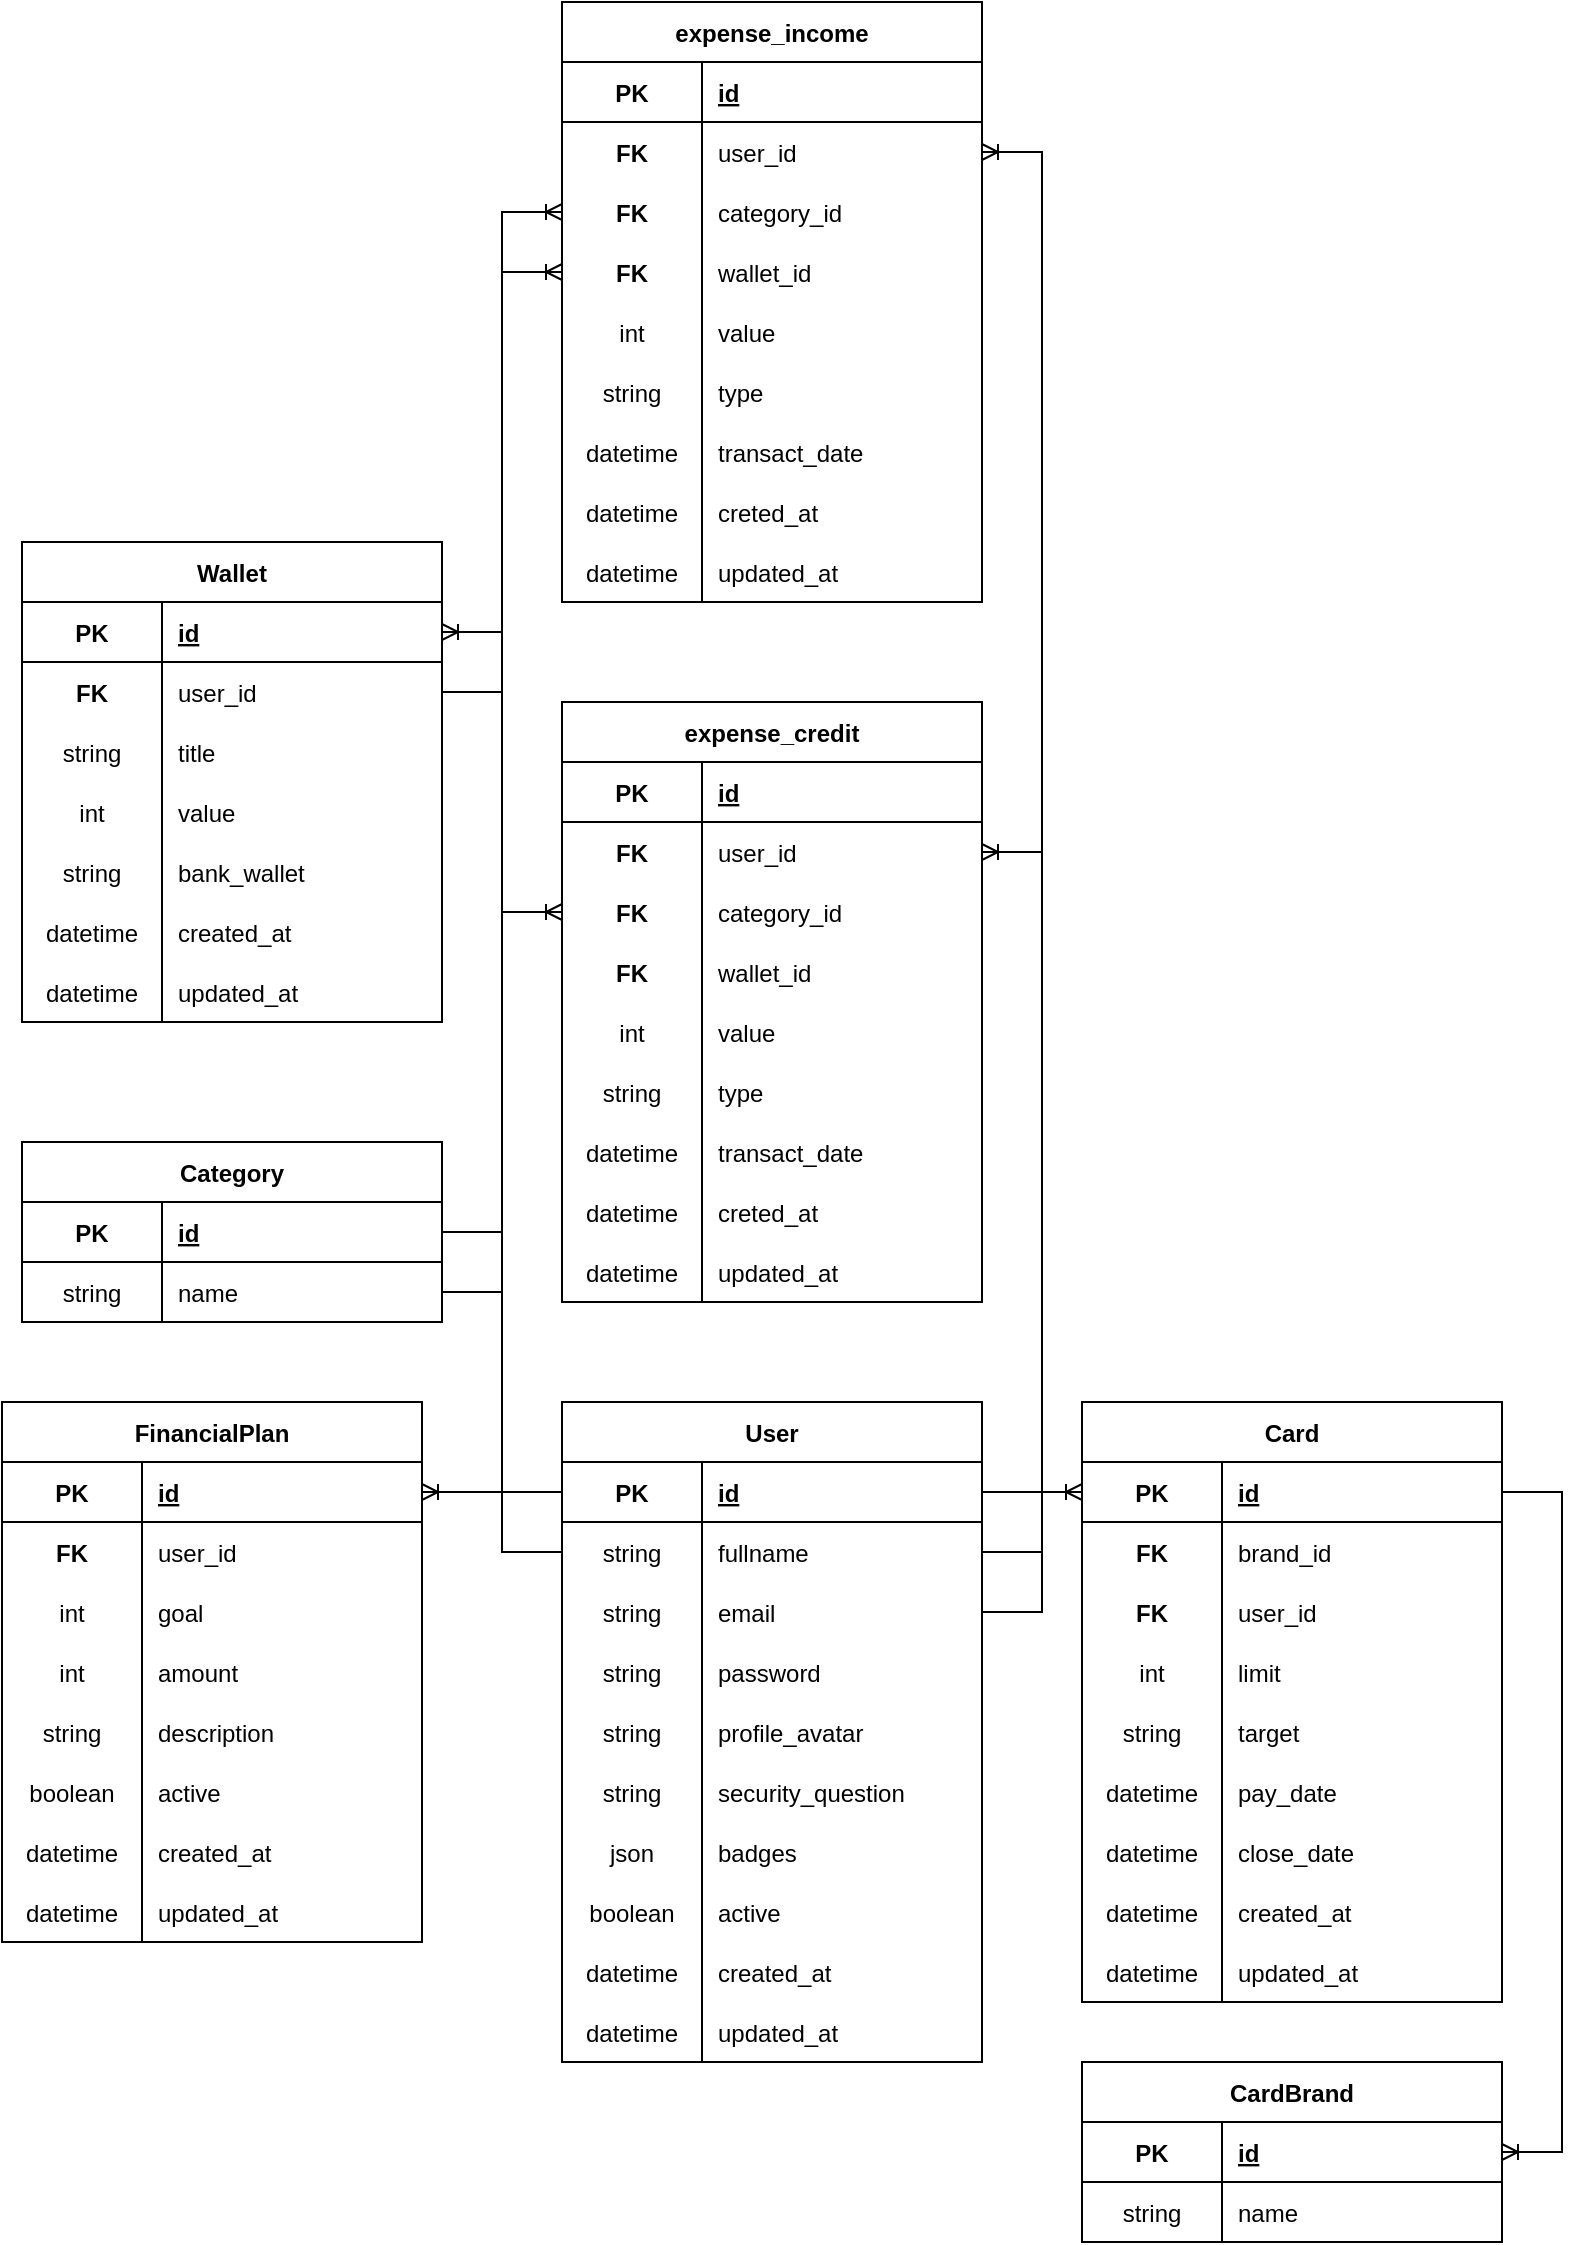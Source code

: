 <mxfile version="20.8.10" type="device"><diagram name="Página-1" id="5cW8U-Y4USZuZyJc3IGB"><mxGraphModel dx="2261" dy="1932" grid="1" gridSize="10" guides="1" tooltips="1" connect="1" arrows="1" fold="1" page="1" pageScale="1" pageWidth="827" pageHeight="1169" math="0" shadow="0"><root><mxCell id="0"/><mxCell id="1" parent="0"/><mxCell id="gtrCCIaTZNfX3uk6c3Gv-1" value="User" style="shape=table;startSize=30;container=1;collapsible=1;childLayout=tableLayout;fixedRows=1;rowLines=0;fontStyle=1;align=center;resizeLast=1;" vertex="1" parent="1"><mxGeometry x="220" y="210" width="210" height="330" as="geometry"/></mxCell><mxCell id="gtrCCIaTZNfX3uk6c3Gv-2" value="" style="shape=tableRow;horizontal=0;startSize=0;swimlaneHead=0;swimlaneBody=0;fillColor=none;collapsible=0;dropTarget=0;points=[[0,0.5],[1,0.5]];portConstraint=eastwest;top=0;left=0;right=0;bottom=1;" vertex="1" parent="gtrCCIaTZNfX3uk6c3Gv-1"><mxGeometry y="30" width="210" height="30" as="geometry"/></mxCell><mxCell id="gtrCCIaTZNfX3uk6c3Gv-3" value="PK" style="shape=partialRectangle;connectable=0;fillColor=none;top=0;left=0;bottom=0;right=0;fontStyle=1;overflow=hidden;" vertex="1" parent="gtrCCIaTZNfX3uk6c3Gv-2"><mxGeometry width="70" height="30" as="geometry"><mxRectangle width="70" height="30" as="alternateBounds"/></mxGeometry></mxCell><mxCell id="gtrCCIaTZNfX3uk6c3Gv-4" value="id" style="shape=partialRectangle;connectable=0;fillColor=none;top=0;left=0;bottom=0;right=0;align=left;spacingLeft=6;fontStyle=5;overflow=hidden;" vertex="1" parent="gtrCCIaTZNfX3uk6c3Gv-2"><mxGeometry x="70" width="140" height="30" as="geometry"><mxRectangle width="140" height="30" as="alternateBounds"/></mxGeometry></mxCell><mxCell id="gtrCCIaTZNfX3uk6c3Gv-5" value="" style="shape=tableRow;horizontal=0;startSize=0;swimlaneHead=0;swimlaneBody=0;fillColor=none;collapsible=0;dropTarget=0;points=[[0,0.5],[1,0.5]];portConstraint=eastwest;top=0;left=0;right=0;bottom=0;" vertex="1" parent="gtrCCIaTZNfX3uk6c3Gv-1"><mxGeometry y="60" width="210" height="30" as="geometry"/></mxCell><mxCell id="gtrCCIaTZNfX3uk6c3Gv-6" value="string" style="shape=partialRectangle;connectable=0;fillColor=none;top=0;left=0;bottom=0;right=0;editable=1;overflow=hidden;" vertex="1" parent="gtrCCIaTZNfX3uk6c3Gv-5"><mxGeometry width="70" height="30" as="geometry"><mxRectangle width="70" height="30" as="alternateBounds"/></mxGeometry></mxCell><mxCell id="gtrCCIaTZNfX3uk6c3Gv-7" value="fullname" style="shape=partialRectangle;connectable=0;fillColor=none;top=0;left=0;bottom=0;right=0;align=left;spacingLeft=6;overflow=hidden;" vertex="1" parent="gtrCCIaTZNfX3uk6c3Gv-5"><mxGeometry x="70" width="140" height="30" as="geometry"><mxRectangle width="140" height="30" as="alternateBounds"/></mxGeometry></mxCell><mxCell id="gtrCCIaTZNfX3uk6c3Gv-8" value="" style="shape=tableRow;horizontal=0;startSize=0;swimlaneHead=0;swimlaneBody=0;fillColor=none;collapsible=0;dropTarget=0;points=[[0,0.5],[1,0.5]];portConstraint=eastwest;top=0;left=0;right=0;bottom=0;" vertex="1" parent="gtrCCIaTZNfX3uk6c3Gv-1"><mxGeometry y="90" width="210" height="30" as="geometry"/></mxCell><mxCell id="gtrCCIaTZNfX3uk6c3Gv-9" value="string" style="shape=partialRectangle;connectable=0;fillColor=none;top=0;left=0;bottom=0;right=0;editable=1;overflow=hidden;" vertex="1" parent="gtrCCIaTZNfX3uk6c3Gv-8"><mxGeometry width="70" height="30" as="geometry"><mxRectangle width="70" height="30" as="alternateBounds"/></mxGeometry></mxCell><mxCell id="gtrCCIaTZNfX3uk6c3Gv-10" value="email" style="shape=partialRectangle;connectable=0;fillColor=none;top=0;left=0;bottom=0;right=0;align=left;spacingLeft=6;overflow=hidden;" vertex="1" parent="gtrCCIaTZNfX3uk6c3Gv-8"><mxGeometry x="70" width="140" height="30" as="geometry"><mxRectangle width="140" height="30" as="alternateBounds"/></mxGeometry></mxCell><mxCell id="gtrCCIaTZNfX3uk6c3Gv-11" value="" style="shape=tableRow;horizontal=0;startSize=0;swimlaneHead=0;swimlaneBody=0;fillColor=none;collapsible=0;dropTarget=0;points=[[0,0.5],[1,0.5]];portConstraint=eastwest;top=0;left=0;right=0;bottom=0;" vertex="1" parent="gtrCCIaTZNfX3uk6c3Gv-1"><mxGeometry y="120" width="210" height="30" as="geometry"/></mxCell><mxCell id="gtrCCIaTZNfX3uk6c3Gv-12" value="string" style="shape=partialRectangle;connectable=0;fillColor=none;top=0;left=0;bottom=0;right=0;editable=1;overflow=hidden;" vertex="1" parent="gtrCCIaTZNfX3uk6c3Gv-11"><mxGeometry width="70" height="30" as="geometry"><mxRectangle width="70" height="30" as="alternateBounds"/></mxGeometry></mxCell><mxCell id="gtrCCIaTZNfX3uk6c3Gv-13" value="password" style="shape=partialRectangle;connectable=0;fillColor=none;top=0;left=0;bottom=0;right=0;align=left;spacingLeft=6;overflow=hidden;" vertex="1" parent="gtrCCIaTZNfX3uk6c3Gv-11"><mxGeometry x="70" width="140" height="30" as="geometry"><mxRectangle width="140" height="30" as="alternateBounds"/></mxGeometry></mxCell><mxCell id="gtrCCIaTZNfX3uk6c3Gv-14" value="" style="shape=tableRow;horizontal=0;startSize=0;swimlaneHead=0;swimlaneBody=0;fillColor=none;collapsible=0;dropTarget=0;points=[[0,0.5],[1,0.5]];portConstraint=eastwest;top=0;left=0;right=0;bottom=0;" vertex="1" parent="gtrCCIaTZNfX3uk6c3Gv-1"><mxGeometry y="150" width="210" height="30" as="geometry"/></mxCell><mxCell id="gtrCCIaTZNfX3uk6c3Gv-15" value="string" style="shape=partialRectangle;connectable=0;fillColor=none;top=0;left=0;bottom=0;right=0;editable=1;overflow=hidden;" vertex="1" parent="gtrCCIaTZNfX3uk6c3Gv-14"><mxGeometry width="70" height="30" as="geometry"><mxRectangle width="70" height="30" as="alternateBounds"/></mxGeometry></mxCell><mxCell id="gtrCCIaTZNfX3uk6c3Gv-16" value="profile_avatar" style="shape=partialRectangle;connectable=0;fillColor=none;top=0;left=0;bottom=0;right=0;align=left;spacingLeft=6;overflow=hidden;" vertex="1" parent="gtrCCIaTZNfX3uk6c3Gv-14"><mxGeometry x="70" width="140" height="30" as="geometry"><mxRectangle width="140" height="30" as="alternateBounds"/></mxGeometry></mxCell><mxCell id="gtrCCIaTZNfX3uk6c3Gv-17" value="" style="shape=tableRow;horizontal=0;startSize=0;swimlaneHead=0;swimlaneBody=0;fillColor=none;collapsible=0;dropTarget=0;points=[[0,0.5],[1,0.5]];portConstraint=eastwest;top=0;left=0;right=0;bottom=0;" vertex="1" parent="gtrCCIaTZNfX3uk6c3Gv-1"><mxGeometry y="180" width="210" height="30" as="geometry"/></mxCell><mxCell id="gtrCCIaTZNfX3uk6c3Gv-18" value="string" style="shape=partialRectangle;connectable=0;fillColor=none;top=0;left=0;bottom=0;right=0;editable=1;overflow=hidden;" vertex="1" parent="gtrCCIaTZNfX3uk6c3Gv-17"><mxGeometry width="70" height="30" as="geometry"><mxRectangle width="70" height="30" as="alternateBounds"/></mxGeometry></mxCell><mxCell id="gtrCCIaTZNfX3uk6c3Gv-19" value="security_question" style="shape=partialRectangle;connectable=0;fillColor=none;top=0;left=0;bottom=0;right=0;align=left;spacingLeft=6;overflow=hidden;" vertex="1" parent="gtrCCIaTZNfX3uk6c3Gv-17"><mxGeometry x="70" width="140" height="30" as="geometry"><mxRectangle width="140" height="30" as="alternateBounds"/></mxGeometry></mxCell><mxCell id="gtrCCIaTZNfX3uk6c3Gv-20" value="" style="shape=tableRow;horizontal=0;startSize=0;swimlaneHead=0;swimlaneBody=0;fillColor=none;collapsible=0;dropTarget=0;points=[[0,0.5],[1,0.5]];portConstraint=eastwest;top=0;left=0;right=0;bottom=0;" vertex="1" parent="gtrCCIaTZNfX3uk6c3Gv-1"><mxGeometry y="210" width="210" height="30" as="geometry"/></mxCell><mxCell id="gtrCCIaTZNfX3uk6c3Gv-21" value="json" style="shape=partialRectangle;connectable=0;fillColor=none;top=0;left=0;bottom=0;right=0;editable=1;overflow=hidden;" vertex="1" parent="gtrCCIaTZNfX3uk6c3Gv-20"><mxGeometry width="70" height="30" as="geometry"><mxRectangle width="70" height="30" as="alternateBounds"/></mxGeometry></mxCell><mxCell id="gtrCCIaTZNfX3uk6c3Gv-22" value="badges" style="shape=partialRectangle;connectable=0;fillColor=none;top=0;left=0;bottom=0;right=0;align=left;spacingLeft=6;overflow=hidden;" vertex="1" parent="gtrCCIaTZNfX3uk6c3Gv-20"><mxGeometry x="70" width="140" height="30" as="geometry"><mxRectangle width="140" height="30" as="alternateBounds"/></mxGeometry></mxCell><mxCell id="gtrCCIaTZNfX3uk6c3Gv-23" value="" style="shape=tableRow;horizontal=0;startSize=0;swimlaneHead=0;swimlaneBody=0;fillColor=none;collapsible=0;dropTarget=0;points=[[0,0.5],[1,0.5]];portConstraint=eastwest;top=0;left=0;right=0;bottom=0;" vertex="1" parent="gtrCCIaTZNfX3uk6c3Gv-1"><mxGeometry y="240" width="210" height="30" as="geometry"/></mxCell><mxCell id="gtrCCIaTZNfX3uk6c3Gv-24" value="boolean" style="shape=partialRectangle;connectable=0;fillColor=none;top=0;left=0;bottom=0;right=0;editable=1;overflow=hidden;" vertex="1" parent="gtrCCIaTZNfX3uk6c3Gv-23"><mxGeometry width="70" height="30" as="geometry"><mxRectangle width="70" height="30" as="alternateBounds"/></mxGeometry></mxCell><mxCell id="gtrCCIaTZNfX3uk6c3Gv-25" value="active" style="shape=partialRectangle;connectable=0;fillColor=none;top=0;left=0;bottom=0;right=0;align=left;spacingLeft=6;overflow=hidden;" vertex="1" parent="gtrCCIaTZNfX3uk6c3Gv-23"><mxGeometry x="70" width="140" height="30" as="geometry"><mxRectangle width="140" height="30" as="alternateBounds"/></mxGeometry></mxCell><mxCell id="gtrCCIaTZNfX3uk6c3Gv-26" value="" style="shape=tableRow;horizontal=0;startSize=0;swimlaneHead=0;swimlaneBody=0;fillColor=none;collapsible=0;dropTarget=0;points=[[0,0.5],[1,0.5]];portConstraint=eastwest;top=0;left=0;right=0;bottom=0;" vertex="1" parent="gtrCCIaTZNfX3uk6c3Gv-1"><mxGeometry y="270" width="210" height="30" as="geometry"/></mxCell><mxCell id="gtrCCIaTZNfX3uk6c3Gv-27" value="datetime" style="shape=partialRectangle;connectable=0;fillColor=none;top=0;left=0;bottom=0;right=0;editable=1;overflow=hidden;" vertex="1" parent="gtrCCIaTZNfX3uk6c3Gv-26"><mxGeometry width="70" height="30" as="geometry"><mxRectangle width="70" height="30" as="alternateBounds"/></mxGeometry></mxCell><mxCell id="gtrCCIaTZNfX3uk6c3Gv-28" value="created_at" style="shape=partialRectangle;connectable=0;fillColor=none;top=0;left=0;bottom=0;right=0;align=left;spacingLeft=6;overflow=hidden;" vertex="1" parent="gtrCCIaTZNfX3uk6c3Gv-26"><mxGeometry x="70" width="140" height="30" as="geometry"><mxRectangle width="140" height="30" as="alternateBounds"/></mxGeometry></mxCell><mxCell id="gtrCCIaTZNfX3uk6c3Gv-29" value="" style="shape=tableRow;horizontal=0;startSize=0;swimlaneHead=0;swimlaneBody=0;fillColor=none;collapsible=0;dropTarget=0;points=[[0,0.5],[1,0.5]];portConstraint=eastwest;top=0;left=0;right=0;bottom=0;" vertex="1" parent="gtrCCIaTZNfX3uk6c3Gv-1"><mxGeometry y="300" width="210" height="30" as="geometry"/></mxCell><mxCell id="gtrCCIaTZNfX3uk6c3Gv-30" value="datetime" style="shape=partialRectangle;connectable=0;fillColor=none;top=0;left=0;bottom=0;right=0;editable=1;overflow=hidden;" vertex="1" parent="gtrCCIaTZNfX3uk6c3Gv-29"><mxGeometry width="70" height="30" as="geometry"><mxRectangle width="70" height="30" as="alternateBounds"/></mxGeometry></mxCell><mxCell id="gtrCCIaTZNfX3uk6c3Gv-31" value="updated_at" style="shape=partialRectangle;connectable=0;fillColor=none;top=0;left=0;bottom=0;right=0;align=left;spacingLeft=6;overflow=hidden;" vertex="1" parent="gtrCCIaTZNfX3uk6c3Gv-29"><mxGeometry x="70" width="140" height="30" as="geometry"><mxRectangle width="140" height="30" as="alternateBounds"/></mxGeometry></mxCell><mxCell id="gtrCCIaTZNfX3uk6c3Gv-32" value="CardBrand" style="shape=table;startSize=30;container=1;collapsible=1;childLayout=tableLayout;fixedRows=1;rowLines=0;fontStyle=1;align=center;resizeLast=1;" vertex="1" parent="1"><mxGeometry x="480" y="540" width="210" height="90" as="geometry"/></mxCell><mxCell id="gtrCCIaTZNfX3uk6c3Gv-33" value="" style="shape=tableRow;horizontal=0;startSize=0;swimlaneHead=0;swimlaneBody=0;fillColor=none;collapsible=0;dropTarget=0;points=[[0,0.5],[1,0.5]];portConstraint=eastwest;top=0;left=0;right=0;bottom=1;" vertex="1" parent="gtrCCIaTZNfX3uk6c3Gv-32"><mxGeometry y="30" width="210" height="30" as="geometry"/></mxCell><mxCell id="gtrCCIaTZNfX3uk6c3Gv-34" value="PK" style="shape=partialRectangle;connectable=0;fillColor=none;top=0;left=0;bottom=0;right=0;fontStyle=1;overflow=hidden;" vertex="1" parent="gtrCCIaTZNfX3uk6c3Gv-33"><mxGeometry width="70" height="30" as="geometry"><mxRectangle width="70" height="30" as="alternateBounds"/></mxGeometry></mxCell><mxCell id="gtrCCIaTZNfX3uk6c3Gv-35" value="id" style="shape=partialRectangle;connectable=0;fillColor=none;top=0;left=0;bottom=0;right=0;align=left;spacingLeft=6;fontStyle=5;overflow=hidden;" vertex="1" parent="gtrCCIaTZNfX3uk6c3Gv-33"><mxGeometry x="70" width="140" height="30" as="geometry"><mxRectangle width="140" height="30" as="alternateBounds"/></mxGeometry></mxCell><mxCell id="gtrCCIaTZNfX3uk6c3Gv-36" value="" style="shape=tableRow;horizontal=0;startSize=0;swimlaneHead=0;swimlaneBody=0;fillColor=none;collapsible=0;dropTarget=0;points=[[0,0.5],[1,0.5]];portConstraint=eastwest;top=0;left=0;right=0;bottom=0;" vertex="1" parent="gtrCCIaTZNfX3uk6c3Gv-32"><mxGeometry y="60" width="210" height="30" as="geometry"/></mxCell><mxCell id="gtrCCIaTZNfX3uk6c3Gv-37" value="string" style="shape=partialRectangle;connectable=0;fillColor=none;top=0;left=0;bottom=0;right=0;editable=1;overflow=hidden;" vertex="1" parent="gtrCCIaTZNfX3uk6c3Gv-36"><mxGeometry width="70" height="30" as="geometry"><mxRectangle width="70" height="30" as="alternateBounds"/></mxGeometry></mxCell><mxCell id="gtrCCIaTZNfX3uk6c3Gv-38" value="name" style="shape=partialRectangle;connectable=0;fillColor=none;top=0;left=0;bottom=0;right=0;align=left;spacingLeft=6;overflow=hidden;" vertex="1" parent="gtrCCIaTZNfX3uk6c3Gv-36"><mxGeometry x="70" width="140" height="30" as="geometry"><mxRectangle width="140" height="30" as="alternateBounds"/></mxGeometry></mxCell><mxCell id="gtrCCIaTZNfX3uk6c3Gv-45" value="Card" style="shape=table;startSize=30;container=1;collapsible=1;childLayout=tableLayout;fixedRows=1;rowLines=0;fontStyle=1;align=center;resizeLast=1;" vertex="1" parent="1"><mxGeometry x="480" y="210" width="210" height="300" as="geometry"/></mxCell><mxCell id="gtrCCIaTZNfX3uk6c3Gv-46" value="" style="shape=tableRow;horizontal=0;startSize=0;swimlaneHead=0;swimlaneBody=0;fillColor=none;collapsible=0;dropTarget=0;points=[[0,0.5],[1,0.5]];portConstraint=eastwest;top=0;left=0;right=0;bottom=1;" vertex="1" parent="gtrCCIaTZNfX3uk6c3Gv-45"><mxGeometry y="30" width="210" height="30" as="geometry"/></mxCell><mxCell id="gtrCCIaTZNfX3uk6c3Gv-47" value="PK" style="shape=partialRectangle;connectable=0;fillColor=none;top=0;left=0;bottom=0;right=0;fontStyle=1;overflow=hidden;" vertex="1" parent="gtrCCIaTZNfX3uk6c3Gv-46"><mxGeometry width="70" height="30" as="geometry"><mxRectangle width="70" height="30" as="alternateBounds"/></mxGeometry></mxCell><mxCell id="gtrCCIaTZNfX3uk6c3Gv-48" value="id" style="shape=partialRectangle;connectable=0;fillColor=none;top=0;left=0;bottom=0;right=0;align=left;spacingLeft=6;fontStyle=5;overflow=hidden;" vertex="1" parent="gtrCCIaTZNfX3uk6c3Gv-46"><mxGeometry x="70" width="140" height="30" as="geometry"><mxRectangle width="140" height="30" as="alternateBounds"/></mxGeometry></mxCell><mxCell id="gtrCCIaTZNfX3uk6c3Gv-49" value="" style="shape=tableRow;horizontal=0;startSize=0;swimlaneHead=0;swimlaneBody=0;fillColor=none;collapsible=0;dropTarget=0;points=[[0,0.5],[1,0.5]];portConstraint=eastwest;top=0;left=0;right=0;bottom=0;" vertex="1" parent="gtrCCIaTZNfX3uk6c3Gv-45"><mxGeometry y="60" width="210" height="30" as="geometry"/></mxCell><mxCell id="gtrCCIaTZNfX3uk6c3Gv-50" value="FK" style="shape=partialRectangle;connectable=0;fillColor=none;top=0;left=0;bottom=0;right=0;editable=1;overflow=hidden;fontStyle=1" vertex="1" parent="gtrCCIaTZNfX3uk6c3Gv-49"><mxGeometry width="70" height="30" as="geometry"><mxRectangle width="70" height="30" as="alternateBounds"/></mxGeometry></mxCell><mxCell id="gtrCCIaTZNfX3uk6c3Gv-51" value="brand_id" style="shape=partialRectangle;connectable=0;fillColor=none;top=0;left=0;bottom=0;right=0;align=left;spacingLeft=6;overflow=hidden;" vertex="1" parent="gtrCCIaTZNfX3uk6c3Gv-49"><mxGeometry x="70" width="140" height="30" as="geometry"><mxRectangle width="140" height="30" as="alternateBounds"/></mxGeometry></mxCell><mxCell id="gtrCCIaTZNfX3uk6c3Gv-52" value="" style="shape=tableRow;horizontal=0;startSize=0;swimlaneHead=0;swimlaneBody=0;fillColor=none;collapsible=0;dropTarget=0;points=[[0,0.5],[1,0.5]];portConstraint=eastwest;top=0;left=0;right=0;bottom=0;" vertex="1" parent="gtrCCIaTZNfX3uk6c3Gv-45"><mxGeometry y="90" width="210" height="30" as="geometry"/></mxCell><mxCell id="gtrCCIaTZNfX3uk6c3Gv-53" value="FK" style="shape=partialRectangle;connectable=0;fillColor=none;top=0;left=0;bottom=0;right=0;editable=1;overflow=hidden;fontStyle=1" vertex="1" parent="gtrCCIaTZNfX3uk6c3Gv-52"><mxGeometry width="70" height="30" as="geometry"><mxRectangle width="70" height="30" as="alternateBounds"/></mxGeometry></mxCell><mxCell id="gtrCCIaTZNfX3uk6c3Gv-54" value="user_id" style="shape=partialRectangle;connectable=0;fillColor=none;top=0;left=0;bottom=0;right=0;align=left;spacingLeft=6;overflow=hidden;" vertex="1" parent="gtrCCIaTZNfX3uk6c3Gv-52"><mxGeometry x="70" width="140" height="30" as="geometry"><mxRectangle width="140" height="30" as="alternateBounds"/></mxGeometry></mxCell><mxCell id="gtrCCIaTZNfX3uk6c3Gv-55" value="" style="shape=tableRow;horizontal=0;startSize=0;swimlaneHead=0;swimlaneBody=0;fillColor=none;collapsible=0;dropTarget=0;points=[[0,0.5],[1,0.5]];portConstraint=eastwest;top=0;left=0;right=0;bottom=0;" vertex="1" parent="gtrCCIaTZNfX3uk6c3Gv-45"><mxGeometry y="120" width="210" height="30" as="geometry"/></mxCell><mxCell id="gtrCCIaTZNfX3uk6c3Gv-56" value="int" style="shape=partialRectangle;connectable=0;fillColor=none;top=0;left=0;bottom=0;right=0;editable=1;overflow=hidden;" vertex="1" parent="gtrCCIaTZNfX3uk6c3Gv-55"><mxGeometry width="70" height="30" as="geometry"><mxRectangle width="70" height="30" as="alternateBounds"/></mxGeometry></mxCell><mxCell id="gtrCCIaTZNfX3uk6c3Gv-57" value="limit" style="shape=partialRectangle;connectable=0;fillColor=none;top=0;left=0;bottom=0;right=0;align=left;spacingLeft=6;overflow=hidden;" vertex="1" parent="gtrCCIaTZNfX3uk6c3Gv-55"><mxGeometry x="70" width="140" height="30" as="geometry"><mxRectangle width="140" height="30" as="alternateBounds"/></mxGeometry></mxCell><mxCell id="gtrCCIaTZNfX3uk6c3Gv-58" value="" style="shape=tableRow;horizontal=0;startSize=0;swimlaneHead=0;swimlaneBody=0;fillColor=none;collapsible=0;dropTarget=0;points=[[0,0.5],[1,0.5]];portConstraint=eastwest;top=0;left=0;right=0;bottom=0;" vertex="1" parent="gtrCCIaTZNfX3uk6c3Gv-45"><mxGeometry y="150" width="210" height="30" as="geometry"/></mxCell><mxCell id="gtrCCIaTZNfX3uk6c3Gv-59" value="string" style="shape=partialRectangle;connectable=0;fillColor=none;top=0;left=0;bottom=0;right=0;editable=1;overflow=hidden;" vertex="1" parent="gtrCCIaTZNfX3uk6c3Gv-58"><mxGeometry width="70" height="30" as="geometry"><mxRectangle width="70" height="30" as="alternateBounds"/></mxGeometry></mxCell><mxCell id="gtrCCIaTZNfX3uk6c3Gv-60" value="target" style="shape=partialRectangle;connectable=0;fillColor=none;top=0;left=0;bottom=0;right=0;align=left;spacingLeft=6;overflow=hidden;" vertex="1" parent="gtrCCIaTZNfX3uk6c3Gv-58"><mxGeometry x="70" width="140" height="30" as="geometry"><mxRectangle width="140" height="30" as="alternateBounds"/></mxGeometry></mxCell><mxCell id="gtrCCIaTZNfX3uk6c3Gv-61" value="" style="shape=tableRow;horizontal=0;startSize=0;swimlaneHead=0;swimlaneBody=0;fillColor=none;collapsible=0;dropTarget=0;points=[[0,0.5],[1,0.5]];portConstraint=eastwest;top=0;left=0;right=0;bottom=0;" vertex="1" parent="gtrCCIaTZNfX3uk6c3Gv-45"><mxGeometry y="180" width="210" height="30" as="geometry"/></mxCell><mxCell id="gtrCCIaTZNfX3uk6c3Gv-62" value="datetime" style="shape=partialRectangle;connectable=0;fillColor=none;top=0;left=0;bottom=0;right=0;editable=1;overflow=hidden;" vertex="1" parent="gtrCCIaTZNfX3uk6c3Gv-61"><mxGeometry width="70" height="30" as="geometry"><mxRectangle width="70" height="30" as="alternateBounds"/></mxGeometry></mxCell><mxCell id="gtrCCIaTZNfX3uk6c3Gv-63" value="pay_date" style="shape=partialRectangle;connectable=0;fillColor=none;top=0;left=0;bottom=0;right=0;align=left;spacingLeft=6;overflow=hidden;" vertex="1" parent="gtrCCIaTZNfX3uk6c3Gv-61"><mxGeometry x="70" width="140" height="30" as="geometry"><mxRectangle width="140" height="30" as="alternateBounds"/></mxGeometry></mxCell><mxCell id="gtrCCIaTZNfX3uk6c3Gv-64" value="" style="shape=tableRow;horizontal=0;startSize=0;swimlaneHead=0;swimlaneBody=0;fillColor=none;collapsible=0;dropTarget=0;points=[[0,0.5],[1,0.5]];portConstraint=eastwest;top=0;left=0;right=0;bottom=0;" vertex="1" parent="gtrCCIaTZNfX3uk6c3Gv-45"><mxGeometry y="210" width="210" height="30" as="geometry"/></mxCell><mxCell id="gtrCCIaTZNfX3uk6c3Gv-65" value="datetime" style="shape=partialRectangle;connectable=0;fillColor=none;top=0;left=0;bottom=0;right=0;editable=1;overflow=hidden;" vertex="1" parent="gtrCCIaTZNfX3uk6c3Gv-64"><mxGeometry width="70" height="30" as="geometry"><mxRectangle width="70" height="30" as="alternateBounds"/></mxGeometry></mxCell><mxCell id="gtrCCIaTZNfX3uk6c3Gv-66" value="close_date" style="shape=partialRectangle;connectable=0;fillColor=none;top=0;left=0;bottom=0;right=0;align=left;spacingLeft=6;overflow=hidden;" vertex="1" parent="gtrCCIaTZNfX3uk6c3Gv-64"><mxGeometry x="70" width="140" height="30" as="geometry"><mxRectangle width="140" height="30" as="alternateBounds"/></mxGeometry></mxCell><mxCell id="gtrCCIaTZNfX3uk6c3Gv-67" value="" style="shape=tableRow;horizontal=0;startSize=0;swimlaneHead=0;swimlaneBody=0;fillColor=none;collapsible=0;dropTarget=0;points=[[0,0.5],[1,0.5]];portConstraint=eastwest;top=0;left=0;right=0;bottom=0;" vertex="1" parent="gtrCCIaTZNfX3uk6c3Gv-45"><mxGeometry y="240" width="210" height="30" as="geometry"/></mxCell><mxCell id="gtrCCIaTZNfX3uk6c3Gv-68" value="datetime" style="shape=partialRectangle;connectable=0;fillColor=none;top=0;left=0;bottom=0;right=0;editable=1;overflow=hidden;" vertex="1" parent="gtrCCIaTZNfX3uk6c3Gv-67"><mxGeometry width="70" height="30" as="geometry"><mxRectangle width="70" height="30" as="alternateBounds"/></mxGeometry></mxCell><mxCell id="gtrCCIaTZNfX3uk6c3Gv-69" value="created_at" style="shape=partialRectangle;connectable=0;fillColor=none;top=0;left=0;bottom=0;right=0;align=left;spacingLeft=6;overflow=hidden;" vertex="1" parent="gtrCCIaTZNfX3uk6c3Gv-67"><mxGeometry x="70" width="140" height="30" as="geometry"><mxRectangle width="140" height="30" as="alternateBounds"/></mxGeometry></mxCell><mxCell id="gtrCCIaTZNfX3uk6c3Gv-70" value="" style="shape=tableRow;horizontal=0;startSize=0;swimlaneHead=0;swimlaneBody=0;fillColor=none;collapsible=0;dropTarget=0;points=[[0,0.5],[1,0.5]];portConstraint=eastwest;top=0;left=0;right=0;bottom=0;" vertex="1" parent="gtrCCIaTZNfX3uk6c3Gv-45"><mxGeometry y="270" width="210" height="30" as="geometry"/></mxCell><mxCell id="gtrCCIaTZNfX3uk6c3Gv-71" value="datetime" style="shape=partialRectangle;connectable=0;fillColor=none;top=0;left=0;bottom=0;right=0;editable=1;overflow=hidden;" vertex="1" parent="gtrCCIaTZNfX3uk6c3Gv-70"><mxGeometry width="70" height="30" as="geometry"><mxRectangle width="70" height="30" as="alternateBounds"/></mxGeometry></mxCell><mxCell id="gtrCCIaTZNfX3uk6c3Gv-72" value="updated_at" style="shape=partialRectangle;connectable=0;fillColor=none;top=0;left=0;bottom=0;right=0;align=left;spacingLeft=6;overflow=hidden;" vertex="1" parent="gtrCCIaTZNfX3uk6c3Gv-70"><mxGeometry x="70" width="140" height="30" as="geometry"><mxRectangle width="140" height="30" as="alternateBounds"/></mxGeometry></mxCell><mxCell id="gtrCCIaTZNfX3uk6c3Gv-73" value="" style="edgeStyle=entityRelationEdgeStyle;fontSize=12;html=1;endArrow=ERoneToMany;rounded=0;exitX=1;exitY=0.5;exitDx=0;exitDy=0;entryX=0;entryY=0.5;entryDx=0;entryDy=0;" edge="1" parent="1" source="gtrCCIaTZNfX3uk6c3Gv-2" target="gtrCCIaTZNfX3uk6c3Gv-46"><mxGeometry width="100" height="100" relative="1" as="geometry"><mxPoint x="440" y="440" as="sourcePoint"/><mxPoint x="540" y="340" as="targetPoint"/></mxGeometry></mxCell><mxCell id="gtrCCIaTZNfX3uk6c3Gv-74" value="" style="edgeStyle=entityRelationEdgeStyle;fontSize=12;html=1;endArrow=ERoneToMany;rounded=0;exitX=1;exitY=0.5;exitDx=0;exitDy=0;entryX=1;entryY=0.5;entryDx=0;entryDy=0;" edge="1" parent="1" source="gtrCCIaTZNfX3uk6c3Gv-46" target="gtrCCIaTZNfX3uk6c3Gv-33"><mxGeometry width="100" height="100" relative="1" as="geometry"><mxPoint x="440" y="440" as="sourcePoint"/><mxPoint x="540" y="340" as="targetPoint"/></mxGeometry></mxCell><mxCell id="gtrCCIaTZNfX3uk6c3Gv-75" value="Category" style="shape=table;startSize=30;container=1;collapsible=1;childLayout=tableLayout;fixedRows=1;rowLines=0;fontStyle=1;align=center;resizeLast=1;" vertex="1" parent="1"><mxGeometry x="-50" y="80" width="210" height="90" as="geometry"/></mxCell><mxCell id="gtrCCIaTZNfX3uk6c3Gv-76" value="" style="shape=tableRow;horizontal=0;startSize=0;swimlaneHead=0;swimlaneBody=0;fillColor=none;collapsible=0;dropTarget=0;points=[[0,0.5],[1,0.5]];portConstraint=eastwest;top=0;left=0;right=0;bottom=1;" vertex="1" parent="gtrCCIaTZNfX3uk6c3Gv-75"><mxGeometry y="30" width="210" height="30" as="geometry"/></mxCell><mxCell id="gtrCCIaTZNfX3uk6c3Gv-77" value="PK" style="shape=partialRectangle;connectable=0;fillColor=none;top=0;left=0;bottom=0;right=0;fontStyle=1;overflow=hidden;" vertex="1" parent="gtrCCIaTZNfX3uk6c3Gv-76"><mxGeometry width="70" height="30" as="geometry"><mxRectangle width="70" height="30" as="alternateBounds"/></mxGeometry></mxCell><mxCell id="gtrCCIaTZNfX3uk6c3Gv-78" value="id" style="shape=partialRectangle;connectable=0;fillColor=none;top=0;left=0;bottom=0;right=0;align=left;spacingLeft=6;fontStyle=5;overflow=hidden;" vertex="1" parent="gtrCCIaTZNfX3uk6c3Gv-76"><mxGeometry x="70" width="140" height="30" as="geometry"><mxRectangle width="140" height="30" as="alternateBounds"/></mxGeometry></mxCell><mxCell id="gtrCCIaTZNfX3uk6c3Gv-79" value="" style="shape=tableRow;horizontal=0;startSize=0;swimlaneHead=0;swimlaneBody=0;fillColor=none;collapsible=0;dropTarget=0;points=[[0,0.5],[1,0.5]];portConstraint=eastwest;top=0;left=0;right=0;bottom=0;" vertex="1" parent="gtrCCIaTZNfX3uk6c3Gv-75"><mxGeometry y="60" width="210" height="30" as="geometry"/></mxCell><mxCell id="gtrCCIaTZNfX3uk6c3Gv-80" value="string" style="shape=partialRectangle;connectable=0;fillColor=none;top=0;left=0;bottom=0;right=0;editable=1;overflow=hidden;" vertex="1" parent="gtrCCIaTZNfX3uk6c3Gv-79"><mxGeometry width="70" height="30" as="geometry"><mxRectangle width="70" height="30" as="alternateBounds"/></mxGeometry></mxCell><mxCell id="gtrCCIaTZNfX3uk6c3Gv-81" value="name" style="shape=partialRectangle;connectable=0;fillColor=none;top=0;left=0;bottom=0;right=0;align=left;spacingLeft=6;overflow=hidden;" vertex="1" parent="gtrCCIaTZNfX3uk6c3Gv-79"><mxGeometry x="70" width="140" height="30" as="geometry"><mxRectangle width="140" height="30" as="alternateBounds"/></mxGeometry></mxCell><mxCell id="gtrCCIaTZNfX3uk6c3Gv-88" value="FinancialPlan" style="shape=table;startSize=30;container=1;collapsible=1;childLayout=tableLayout;fixedRows=1;rowLines=0;fontStyle=1;align=center;resizeLast=1;" vertex="1" parent="1"><mxGeometry x="-60" y="210" width="210" height="270" as="geometry"/></mxCell><mxCell id="gtrCCIaTZNfX3uk6c3Gv-89" value="" style="shape=tableRow;horizontal=0;startSize=0;swimlaneHead=0;swimlaneBody=0;fillColor=none;collapsible=0;dropTarget=0;points=[[0,0.5],[1,0.5]];portConstraint=eastwest;top=0;left=0;right=0;bottom=1;" vertex="1" parent="gtrCCIaTZNfX3uk6c3Gv-88"><mxGeometry y="30" width="210" height="30" as="geometry"/></mxCell><mxCell id="gtrCCIaTZNfX3uk6c3Gv-90" value="PK" style="shape=partialRectangle;connectable=0;fillColor=none;top=0;left=0;bottom=0;right=0;fontStyle=1;overflow=hidden;" vertex="1" parent="gtrCCIaTZNfX3uk6c3Gv-89"><mxGeometry width="70" height="30" as="geometry"><mxRectangle width="70" height="30" as="alternateBounds"/></mxGeometry></mxCell><mxCell id="gtrCCIaTZNfX3uk6c3Gv-91" value="id" style="shape=partialRectangle;connectable=0;fillColor=none;top=0;left=0;bottom=0;right=0;align=left;spacingLeft=6;fontStyle=5;overflow=hidden;" vertex="1" parent="gtrCCIaTZNfX3uk6c3Gv-89"><mxGeometry x="70" width="140" height="30" as="geometry"><mxRectangle width="140" height="30" as="alternateBounds"/></mxGeometry></mxCell><mxCell id="gtrCCIaTZNfX3uk6c3Gv-92" value="" style="shape=tableRow;horizontal=0;startSize=0;swimlaneHead=0;swimlaneBody=0;fillColor=none;collapsible=0;dropTarget=0;points=[[0,0.5],[1,0.5]];portConstraint=eastwest;top=0;left=0;right=0;bottom=0;" vertex="1" parent="gtrCCIaTZNfX3uk6c3Gv-88"><mxGeometry y="60" width="210" height="30" as="geometry"/></mxCell><mxCell id="gtrCCIaTZNfX3uk6c3Gv-93" value="FK" style="shape=partialRectangle;connectable=0;fillColor=none;top=0;left=0;bottom=0;right=0;editable=1;overflow=hidden;fontStyle=1" vertex="1" parent="gtrCCIaTZNfX3uk6c3Gv-92"><mxGeometry width="70" height="30" as="geometry"><mxRectangle width="70" height="30" as="alternateBounds"/></mxGeometry></mxCell><mxCell id="gtrCCIaTZNfX3uk6c3Gv-94" value="user_id" style="shape=partialRectangle;connectable=0;fillColor=none;top=0;left=0;bottom=0;right=0;align=left;spacingLeft=6;overflow=hidden;" vertex="1" parent="gtrCCIaTZNfX3uk6c3Gv-92"><mxGeometry x="70" width="140" height="30" as="geometry"><mxRectangle width="140" height="30" as="alternateBounds"/></mxGeometry></mxCell><mxCell id="gtrCCIaTZNfX3uk6c3Gv-95" value="" style="shape=tableRow;horizontal=0;startSize=0;swimlaneHead=0;swimlaneBody=0;fillColor=none;collapsible=0;dropTarget=0;points=[[0,0.5],[1,0.5]];portConstraint=eastwest;top=0;left=0;right=0;bottom=0;" vertex="1" parent="gtrCCIaTZNfX3uk6c3Gv-88"><mxGeometry y="90" width="210" height="30" as="geometry"/></mxCell><mxCell id="gtrCCIaTZNfX3uk6c3Gv-96" value="int" style="shape=partialRectangle;connectable=0;fillColor=none;top=0;left=0;bottom=0;right=0;editable=1;overflow=hidden;" vertex="1" parent="gtrCCIaTZNfX3uk6c3Gv-95"><mxGeometry width="70" height="30" as="geometry"><mxRectangle width="70" height="30" as="alternateBounds"/></mxGeometry></mxCell><mxCell id="gtrCCIaTZNfX3uk6c3Gv-97" value="goal" style="shape=partialRectangle;connectable=0;fillColor=none;top=0;left=0;bottom=0;right=0;align=left;spacingLeft=6;overflow=hidden;" vertex="1" parent="gtrCCIaTZNfX3uk6c3Gv-95"><mxGeometry x="70" width="140" height="30" as="geometry"><mxRectangle width="140" height="30" as="alternateBounds"/></mxGeometry></mxCell><mxCell id="gtrCCIaTZNfX3uk6c3Gv-98" value="" style="shape=tableRow;horizontal=0;startSize=0;swimlaneHead=0;swimlaneBody=0;fillColor=none;collapsible=0;dropTarget=0;points=[[0,0.5],[1,0.5]];portConstraint=eastwest;top=0;left=0;right=0;bottom=0;" vertex="1" parent="gtrCCIaTZNfX3uk6c3Gv-88"><mxGeometry y="120" width="210" height="30" as="geometry"/></mxCell><mxCell id="gtrCCIaTZNfX3uk6c3Gv-99" value="int" style="shape=partialRectangle;connectable=0;fillColor=none;top=0;left=0;bottom=0;right=0;editable=1;overflow=hidden;" vertex="1" parent="gtrCCIaTZNfX3uk6c3Gv-98"><mxGeometry width="70" height="30" as="geometry"><mxRectangle width="70" height="30" as="alternateBounds"/></mxGeometry></mxCell><mxCell id="gtrCCIaTZNfX3uk6c3Gv-100" value="amount" style="shape=partialRectangle;connectable=0;fillColor=none;top=0;left=0;bottom=0;right=0;align=left;spacingLeft=6;overflow=hidden;" vertex="1" parent="gtrCCIaTZNfX3uk6c3Gv-98"><mxGeometry x="70" width="140" height="30" as="geometry"><mxRectangle width="140" height="30" as="alternateBounds"/></mxGeometry></mxCell><mxCell id="gtrCCIaTZNfX3uk6c3Gv-104" value="" style="shape=tableRow;horizontal=0;startSize=0;swimlaneHead=0;swimlaneBody=0;fillColor=none;collapsible=0;dropTarget=0;points=[[0,0.5],[1,0.5]];portConstraint=eastwest;top=0;left=0;right=0;bottom=0;" vertex="1" parent="gtrCCIaTZNfX3uk6c3Gv-88"><mxGeometry y="150" width="210" height="30" as="geometry"/></mxCell><mxCell id="gtrCCIaTZNfX3uk6c3Gv-105" value="string" style="shape=partialRectangle;connectable=0;fillColor=none;top=0;left=0;bottom=0;right=0;editable=1;overflow=hidden;" vertex="1" parent="gtrCCIaTZNfX3uk6c3Gv-104"><mxGeometry width="70" height="30" as="geometry"><mxRectangle width="70" height="30" as="alternateBounds"/></mxGeometry></mxCell><mxCell id="gtrCCIaTZNfX3uk6c3Gv-106" value="description" style="shape=partialRectangle;connectable=0;fillColor=none;top=0;left=0;bottom=0;right=0;align=left;spacingLeft=6;overflow=hidden;" vertex="1" parent="gtrCCIaTZNfX3uk6c3Gv-104"><mxGeometry x="70" width="140" height="30" as="geometry"><mxRectangle width="140" height="30" as="alternateBounds"/></mxGeometry></mxCell><mxCell id="gtrCCIaTZNfX3uk6c3Gv-107" value="" style="shape=tableRow;horizontal=0;startSize=0;swimlaneHead=0;swimlaneBody=0;fillColor=none;collapsible=0;dropTarget=0;points=[[0,0.5],[1,0.5]];portConstraint=eastwest;top=0;left=0;right=0;bottom=0;" vertex="1" parent="gtrCCIaTZNfX3uk6c3Gv-88"><mxGeometry y="180" width="210" height="30" as="geometry"/></mxCell><mxCell id="gtrCCIaTZNfX3uk6c3Gv-108" value="boolean" style="shape=partialRectangle;connectable=0;fillColor=none;top=0;left=0;bottom=0;right=0;editable=1;overflow=hidden;" vertex="1" parent="gtrCCIaTZNfX3uk6c3Gv-107"><mxGeometry width="70" height="30" as="geometry"><mxRectangle width="70" height="30" as="alternateBounds"/></mxGeometry></mxCell><mxCell id="gtrCCIaTZNfX3uk6c3Gv-109" value="active" style="shape=partialRectangle;connectable=0;fillColor=none;top=0;left=0;bottom=0;right=0;align=left;spacingLeft=6;overflow=hidden;" vertex="1" parent="gtrCCIaTZNfX3uk6c3Gv-107"><mxGeometry x="70" width="140" height="30" as="geometry"><mxRectangle width="140" height="30" as="alternateBounds"/></mxGeometry></mxCell><mxCell id="gtrCCIaTZNfX3uk6c3Gv-110" value="" style="shape=tableRow;horizontal=0;startSize=0;swimlaneHead=0;swimlaneBody=0;fillColor=none;collapsible=0;dropTarget=0;points=[[0,0.5],[1,0.5]];portConstraint=eastwest;top=0;left=0;right=0;bottom=0;" vertex="1" parent="gtrCCIaTZNfX3uk6c3Gv-88"><mxGeometry y="210" width="210" height="30" as="geometry"/></mxCell><mxCell id="gtrCCIaTZNfX3uk6c3Gv-111" value="datetime" style="shape=partialRectangle;connectable=0;fillColor=none;top=0;left=0;bottom=0;right=0;editable=1;overflow=hidden;" vertex="1" parent="gtrCCIaTZNfX3uk6c3Gv-110"><mxGeometry width="70" height="30" as="geometry"><mxRectangle width="70" height="30" as="alternateBounds"/></mxGeometry></mxCell><mxCell id="gtrCCIaTZNfX3uk6c3Gv-112" value="created_at" style="shape=partialRectangle;connectable=0;fillColor=none;top=0;left=0;bottom=0;right=0;align=left;spacingLeft=6;overflow=hidden;" vertex="1" parent="gtrCCIaTZNfX3uk6c3Gv-110"><mxGeometry x="70" width="140" height="30" as="geometry"><mxRectangle width="140" height="30" as="alternateBounds"/></mxGeometry></mxCell><mxCell id="gtrCCIaTZNfX3uk6c3Gv-113" value="" style="shape=tableRow;horizontal=0;startSize=0;swimlaneHead=0;swimlaneBody=0;fillColor=none;collapsible=0;dropTarget=0;points=[[0,0.5],[1,0.5]];portConstraint=eastwest;top=0;left=0;right=0;bottom=0;" vertex="1" parent="gtrCCIaTZNfX3uk6c3Gv-88"><mxGeometry y="240" width="210" height="30" as="geometry"/></mxCell><mxCell id="gtrCCIaTZNfX3uk6c3Gv-114" value="datetime" style="shape=partialRectangle;connectable=0;fillColor=none;top=0;left=0;bottom=0;right=0;editable=1;overflow=hidden;" vertex="1" parent="gtrCCIaTZNfX3uk6c3Gv-113"><mxGeometry width="70" height="30" as="geometry"><mxRectangle width="70" height="30" as="alternateBounds"/></mxGeometry></mxCell><mxCell id="gtrCCIaTZNfX3uk6c3Gv-115" value="updated_at" style="shape=partialRectangle;connectable=0;fillColor=none;top=0;left=0;bottom=0;right=0;align=left;spacingLeft=6;overflow=hidden;" vertex="1" parent="gtrCCIaTZNfX3uk6c3Gv-113"><mxGeometry x="70" width="140" height="30" as="geometry"><mxRectangle width="140" height="30" as="alternateBounds"/></mxGeometry></mxCell><mxCell id="gtrCCIaTZNfX3uk6c3Gv-116" value="" style="edgeStyle=entityRelationEdgeStyle;fontSize=12;html=1;endArrow=ERoneToMany;rounded=0;exitX=0;exitY=0.5;exitDx=0;exitDy=0;entryX=1;entryY=0.5;entryDx=0;entryDy=0;" edge="1" parent="1" source="gtrCCIaTZNfX3uk6c3Gv-2" target="gtrCCIaTZNfX3uk6c3Gv-89"><mxGeometry width="100" height="100" relative="1" as="geometry"><mxPoint x="440" y="440" as="sourcePoint"/><mxPoint x="540" y="340" as="targetPoint"/></mxGeometry></mxCell><mxCell id="gtrCCIaTZNfX3uk6c3Gv-117" value="Wallet" style="shape=table;startSize=30;container=1;collapsible=1;childLayout=tableLayout;fixedRows=1;rowLines=0;fontStyle=1;align=center;resizeLast=1;" vertex="1" parent="1"><mxGeometry x="-50" y="-220" width="210" height="240" as="geometry"/></mxCell><mxCell id="gtrCCIaTZNfX3uk6c3Gv-118" value="" style="shape=tableRow;horizontal=0;startSize=0;swimlaneHead=0;swimlaneBody=0;fillColor=none;collapsible=0;dropTarget=0;points=[[0,0.5],[1,0.5]];portConstraint=eastwest;top=0;left=0;right=0;bottom=1;" vertex="1" parent="gtrCCIaTZNfX3uk6c3Gv-117"><mxGeometry y="30" width="210" height="30" as="geometry"/></mxCell><mxCell id="gtrCCIaTZNfX3uk6c3Gv-119" value="PK" style="shape=partialRectangle;connectable=0;fillColor=none;top=0;left=0;bottom=0;right=0;fontStyle=1;overflow=hidden;" vertex="1" parent="gtrCCIaTZNfX3uk6c3Gv-118"><mxGeometry width="70" height="30" as="geometry"><mxRectangle width="70" height="30" as="alternateBounds"/></mxGeometry></mxCell><mxCell id="gtrCCIaTZNfX3uk6c3Gv-120" value="id" style="shape=partialRectangle;connectable=0;fillColor=none;top=0;left=0;bottom=0;right=0;align=left;spacingLeft=6;fontStyle=5;overflow=hidden;" vertex="1" parent="gtrCCIaTZNfX3uk6c3Gv-118"><mxGeometry x="70" width="140" height="30" as="geometry"><mxRectangle width="140" height="30" as="alternateBounds"/></mxGeometry></mxCell><mxCell id="gtrCCIaTZNfX3uk6c3Gv-121" value="" style="shape=tableRow;horizontal=0;startSize=0;swimlaneHead=0;swimlaneBody=0;fillColor=none;collapsible=0;dropTarget=0;points=[[0,0.5],[1,0.5]];portConstraint=eastwest;top=0;left=0;right=0;bottom=0;" vertex="1" parent="gtrCCIaTZNfX3uk6c3Gv-117"><mxGeometry y="60" width="210" height="30" as="geometry"/></mxCell><mxCell id="gtrCCIaTZNfX3uk6c3Gv-122" value="FK" style="shape=partialRectangle;connectable=0;fillColor=none;top=0;left=0;bottom=0;right=0;editable=1;overflow=hidden;fontStyle=1" vertex="1" parent="gtrCCIaTZNfX3uk6c3Gv-121"><mxGeometry width="70" height="30" as="geometry"><mxRectangle width="70" height="30" as="alternateBounds"/></mxGeometry></mxCell><mxCell id="gtrCCIaTZNfX3uk6c3Gv-123" value="user_id" style="shape=partialRectangle;connectable=0;fillColor=none;top=0;left=0;bottom=0;right=0;align=left;spacingLeft=6;overflow=hidden;" vertex="1" parent="gtrCCIaTZNfX3uk6c3Gv-121"><mxGeometry x="70" width="140" height="30" as="geometry"><mxRectangle width="140" height="30" as="alternateBounds"/></mxGeometry></mxCell><mxCell id="gtrCCIaTZNfX3uk6c3Gv-124" value="" style="shape=tableRow;horizontal=0;startSize=0;swimlaneHead=0;swimlaneBody=0;fillColor=none;collapsible=0;dropTarget=0;points=[[0,0.5],[1,0.5]];portConstraint=eastwest;top=0;left=0;right=0;bottom=0;" vertex="1" parent="gtrCCIaTZNfX3uk6c3Gv-117"><mxGeometry y="90" width="210" height="30" as="geometry"/></mxCell><mxCell id="gtrCCIaTZNfX3uk6c3Gv-125" value="string" style="shape=partialRectangle;connectable=0;fillColor=none;top=0;left=0;bottom=0;right=0;editable=1;overflow=hidden;" vertex="1" parent="gtrCCIaTZNfX3uk6c3Gv-124"><mxGeometry width="70" height="30" as="geometry"><mxRectangle width="70" height="30" as="alternateBounds"/></mxGeometry></mxCell><mxCell id="gtrCCIaTZNfX3uk6c3Gv-126" value="title" style="shape=partialRectangle;connectable=0;fillColor=none;top=0;left=0;bottom=0;right=0;align=left;spacingLeft=6;overflow=hidden;" vertex="1" parent="gtrCCIaTZNfX3uk6c3Gv-124"><mxGeometry x="70" width="140" height="30" as="geometry"><mxRectangle width="140" height="30" as="alternateBounds"/></mxGeometry></mxCell><mxCell id="gtrCCIaTZNfX3uk6c3Gv-127" value="" style="shape=tableRow;horizontal=0;startSize=0;swimlaneHead=0;swimlaneBody=0;fillColor=none;collapsible=0;dropTarget=0;points=[[0,0.5],[1,0.5]];portConstraint=eastwest;top=0;left=0;right=0;bottom=0;" vertex="1" parent="gtrCCIaTZNfX3uk6c3Gv-117"><mxGeometry y="120" width="210" height="30" as="geometry"/></mxCell><mxCell id="gtrCCIaTZNfX3uk6c3Gv-128" value="int" style="shape=partialRectangle;connectable=0;fillColor=none;top=0;left=0;bottom=0;right=0;editable=1;overflow=hidden;" vertex="1" parent="gtrCCIaTZNfX3uk6c3Gv-127"><mxGeometry width="70" height="30" as="geometry"><mxRectangle width="70" height="30" as="alternateBounds"/></mxGeometry></mxCell><mxCell id="gtrCCIaTZNfX3uk6c3Gv-129" value="value" style="shape=partialRectangle;connectable=0;fillColor=none;top=0;left=0;bottom=0;right=0;align=left;spacingLeft=6;overflow=hidden;" vertex="1" parent="gtrCCIaTZNfX3uk6c3Gv-127"><mxGeometry x="70" width="140" height="30" as="geometry"><mxRectangle width="140" height="30" as="alternateBounds"/></mxGeometry></mxCell><mxCell id="gtrCCIaTZNfX3uk6c3Gv-130" value="" style="shape=tableRow;horizontal=0;startSize=0;swimlaneHead=0;swimlaneBody=0;fillColor=none;collapsible=0;dropTarget=0;points=[[0,0.5],[1,0.5]];portConstraint=eastwest;top=0;left=0;right=0;bottom=0;" vertex="1" parent="gtrCCIaTZNfX3uk6c3Gv-117"><mxGeometry y="150" width="210" height="30" as="geometry"/></mxCell><mxCell id="gtrCCIaTZNfX3uk6c3Gv-131" value="string" style="shape=partialRectangle;connectable=0;fillColor=none;top=0;left=0;bottom=0;right=0;editable=1;overflow=hidden;" vertex="1" parent="gtrCCIaTZNfX3uk6c3Gv-130"><mxGeometry width="70" height="30" as="geometry"><mxRectangle width="70" height="30" as="alternateBounds"/></mxGeometry></mxCell><mxCell id="gtrCCIaTZNfX3uk6c3Gv-132" value="bank_wallet" style="shape=partialRectangle;connectable=0;fillColor=none;top=0;left=0;bottom=0;right=0;align=left;spacingLeft=6;overflow=hidden;" vertex="1" parent="gtrCCIaTZNfX3uk6c3Gv-130"><mxGeometry x="70" width="140" height="30" as="geometry"><mxRectangle width="140" height="30" as="alternateBounds"/></mxGeometry></mxCell><mxCell id="gtrCCIaTZNfX3uk6c3Gv-133" value="" style="shape=tableRow;horizontal=0;startSize=0;swimlaneHead=0;swimlaneBody=0;fillColor=none;collapsible=0;dropTarget=0;points=[[0,0.5],[1,0.5]];portConstraint=eastwest;top=0;left=0;right=0;bottom=0;" vertex="1" parent="gtrCCIaTZNfX3uk6c3Gv-117"><mxGeometry y="180" width="210" height="30" as="geometry"/></mxCell><mxCell id="gtrCCIaTZNfX3uk6c3Gv-134" value="datetime" style="shape=partialRectangle;connectable=0;fillColor=none;top=0;left=0;bottom=0;right=0;editable=1;overflow=hidden;" vertex="1" parent="gtrCCIaTZNfX3uk6c3Gv-133"><mxGeometry width="70" height="30" as="geometry"><mxRectangle width="70" height="30" as="alternateBounds"/></mxGeometry></mxCell><mxCell id="gtrCCIaTZNfX3uk6c3Gv-135" value="created_at" style="shape=partialRectangle;connectable=0;fillColor=none;top=0;left=0;bottom=0;right=0;align=left;spacingLeft=6;overflow=hidden;" vertex="1" parent="gtrCCIaTZNfX3uk6c3Gv-133"><mxGeometry x="70" width="140" height="30" as="geometry"><mxRectangle width="140" height="30" as="alternateBounds"/></mxGeometry></mxCell><mxCell id="gtrCCIaTZNfX3uk6c3Gv-136" value="" style="shape=tableRow;horizontal=0;startSize=0;swimlaneHead=0;swimlaneBody=0;fillColor=none;collapsible=0;dropTarget=0;points=[[0,0.5],[1,0.5]];portConstraint=eastwest;top=0;left=0;right=0;bottom=0;" vertex="1" parent="gtrCCIaTZNfX3uk6c3Gv-117"><mxGeometry y="210" width="210" height="30" as="geometry"/></mxCell><mxCell id="gtrCCIaTZNfX3uk6c3Gv-137" value="datetime" style="shape=partialRectangle;connectable=0;fillColor=none;top=0;left=0;bottom=0;right=0;editable=1;overflow=hidden;" vertex="1" parent="gtrCCIaTZNfX3uk6c3Gv-136"><mxGeometry width="70" height="30" as="geometry"><mxRectangle width="70" height="30" as="alternateBounds"/></mxGeometry></mxCell><mxCell id="gtrCCIaTZNfX3uk6c3Gv-138" value="updated_at" style="shape=partialRectangle;connectable=0;fillColor=none;top=0;left=0;bottom=0;right=0;align=left;spacingLeft=6;overflow=hidden;" vertex="1" parent="gtrCCIaTZNfX3uk6c3Gv-136"><mxGeometry x="70" width="140" height="30" as="geometry"><mxRectangle width="140" height="30" as="alternateBounds"/></mxGeometry></mxCell><mxCell id="gtrCCIaTZNfX3uk6c3Gv-142" value="" style="edgeStyle=entityRelationEdgeStyle;fontSize=12;html=1;endArrow=ERoneToMany;rounded=0;exitX=0;exitY=0.5;exitDx=0;exitDy=0;entryX=1;entryY=0.5;entryDx=0;entryDy=0;" edge="1" parent="1" source="gtrCCIaTZNfX3uk6c3Gv-5" target="gtrCCIaTZNfX3uk6c3Gv-118"><mxGeometry width="100" height="100" relative="1" as="geometry"><mxPoint x="440" y="450" as="sourcePoint"/><mxPoint x="540" y="350" as="targetPoint"/></mxGeometry></mxCell><mxCell id="gtrCCIaTZNfX3uk6c3Gv-144" value="expense_income" style="shape=table;startSize=30;container=1;collapsible=1;childLayout=tableLayout;fixedRows=1;rowLines=0;fontStyle=1;align=center;resizeLast=1;" vertex="1" parent="1"><mxGeometry x="220" y="-490" width="210" height="300" as="geometry"/></mxCell><mxCell id="gtrCCIaTZNfX3uk6c3Gv-145" value="" style="shape=tableRow;horizontal=0;startSize=0;swimlaneHead=0;swimlaneBody=0;fillColor=none;collapsible=0;dropTarget=0;points=[[0,0.5],[1,0.5]];portConstraint=eastwest;top=0;left=0;right=0;bottom=1;" vertex="1" parent="gtrCCIaTZNfX3uk6c3Gv-144"><mxGeometry y="30" width="210" height="30" as="geometry"/></mxCell><mxCell id="gtrCCIaTZNfX3uk6c3Gv-146" value="PK" style="shape=partialRectangle;connectable=0;fillColor=none;top=0;left=0;bottom=0;right=0;fontStyle=1;overflow=hidden;" vertex="1" parent="gtrCCIaTZNfX3uk6c3Gv-145"><mxGeometry width="70" height="30" as="geometry"><mxRectangle width="70" height="30" as="alternateBounds"/></mxGeometry></mxCell><mxCell id="gtrCCIaTZNfX3uk6c3Gv-147" value="id" style="shape=partialRectangle;connectable=0;fillColor=none;top=0;left=0;bottom=0;right=0;align=left;spacingLeft=6;fontStyle=5;overflow=hidden;" vertex="1" parent="gtrCCIaTZNfX3uk6c3Gv-145"><mxGeometry x="70" width="140" height="30" as="geometry"><mxRectangle width="140" height="30" as="alternateBounds"/></mxGeometry></mxCell><mxCell id="gtrCCIaTZNfX3uk6c3Gv-148" value="" style="shape=tableRow;horizontal=0;startSize=0;swimlaneHead=0;swimlaneBody=0;fillColor=none;collapsible=0;dropTarget=0;points=[[0,0.5],[1,0.5]];portConstraint=eastwest;top=0;left=0;right=0;bottom=0;" vertex="1" parent="gtrCCIaTZNfX3uk6c3Gv-144"><mxGeometry y="60" width="210" height="30" as="geometry"/></mxCell><mxCell id="gtrCCIaTZNfX3uk6c3Gv-149" value="FK" style="shape=partialRectangle;connectable=0;fillColor=none;top=0;left=0;bottom=0;right=0;editable=1;overflow=hidden;fontStyle=1" vertex="1" parent="gtrCCIaTZNfX3uk6c3Gv-148"><mxGeometry width="70" height="30" as="geometry"><mxRectangle width="70" height="30" as="alternateBounds"/></mxGeometry></mxCell><mxCell id="gtrCCIaTZNfX3uk6c3Gv-150" value="user_id" style="shape=partialRectangle;connectable=0;fillColor=none;top=0;left=0;bottom=0;right=0;align=left;spacingLeft=6;overflow=hidden;" vertex="1" parent="gtrCCIaTZNfX3uk6c3Gv-148"><mxGeometry x="70" width="140" height="30" as="geometry"><mxRectangle width="140" height="30" as="alternateBounds"/></mxGeometry></mxCell><mxCell id="gtrCCIaTZNfX3uk6c3Gv-151" value="" style="shape=tableRow;horizontal=0;startSize=0;swimlaneHead=0;swimlaneBody=0;fillColor=none;collapsible=0;dropTarget=0;points=[[0,0.5],[1,0.5]];portConstraint=eastwest;top=0;left=0;right=0;bottom=0;" vertex="1" parent="gtrCCIaTZNfX3uk6c3Gv-144"><mxGeometry y="90" width="210" height="30" as="geometry"/></mxCell><mxCell id="gtrCCIaTZNfX3uk6c3Gv-152" value="FK" style="shape=partialRectangle;connectable=0;fillColor=none;top=0;left=0;bottom=0;right=0;editable=1;overflow=hidden;fontStyle=1" vertex="1" parent="gtrCCIaTZNfX3uk6c3Gv-151"><mxGeometry width="70" height="30" as="geometry"><mxRectangle width="70" height="30" as="alternateBounds"/></mxGeometry></mxCell><mxCell id="gtrCCIaTZNfX3uk6c3Gv-153" value="category_id" style="shape=partialRectangle;connectable=0;fillColor=none;top=0;left=0;bottom=0;right=0;align=left;spacingLeft=6;overflow=hidden;" vertex="1" parent="gtrCCIaTZNfX3uk6c3Gv-151"><mxGeometry x="70" width="140" height="30" as="geometry"><mxRectangle width="140" height="30" as="alternateBounds"/></mxGeometry></mxCell><mxCell id="gtrCCIaTZNfX3uk6c3Gv-154" value="" style="shape=tableRow;horizontal=0;startSize=0;swimlaneHead=0;swimlaneBody=0;fillColor=none;collapsible=0;dropTarget=0;points=[[0,0.5],[1,0.5]];portConstraint=eastwest;top=0;left=0;right=0;bottom=0;" vertex="1" parent="gtrCCIaTZNfX3uk6c3Gv-144"><mxGeometry y="120" width="210" height="30" as="geometry"/></mxCell><mxCell id="gtrCCIaTZNfX3uk6c3Gv-155" value="FK" style="shape=partialRectangle;connectable=0;fillColor=none;top=0;left=0;bottom=0;right=0;editable=1;overflow=hidden;fontStyle=1" vertex="1" parent="gtrCCIaTZNfX3uk6c3Gv-154"><mxGeometry width="70" height="30" as="geometry"><mxRectangle width="70" height="30" as="alternateBounds"/></mxGeometry></mxCell><mxCell id="gtrCCIaTZNfX3uk6c3Gv-156" value="wallet_id" style="shape=partialRectangle;connectable=0;fillColor=none;top=0;left=0;bottom=0;right=0;align=left;spacingLeft=6;overflow=hidden;" vertex="1" parent="gtrCCIaTZNfX3uk6c3Gv-154"><mxGeometry x="70" width="140" height="30" as="geometry"><mxRectangle width="140" height="30" as="alternateBounds"/></mxGeometry></mxCell><mxCell id="gtrCCIaTZNfX3uk6c3Gv-157" value="" style="shape=tableRow;horizontal=0;startSize=0;swimlaneHead=0;swimlaneBody=0;fillColor=none;collapsible=0;dropTarget=0;points=[[0,0.5],[1,0.5]];portConstraint=eastwest;top=0;left=0;right=0;bottom=0;" vertex="1" parent="gtrCCIaTZNfX3uk6c3Gv-144"><mxGeometry y="150" width="210" height="30" as="geometry"/></mxCell><mxCell id="gtrCCIaTZNfX3uk6c3Gv-158" value="int" style="shape=partialRectangle;connectable=0;fillColor=none;top=0;left=0;bottom=0;right=0;editable=1;overflow=hidden;" vertex="1" parent="gtrCCIaTZNfX3uk6c3Gv-157"><mxGeometry width="70" height="30" as="geometry"><mxRectangle width="70" height="30" as="alternateBounds"/></mxGeometry></mxCell><mxCell id="gtrCCIaTZNfX3uk6c3Gv-159" value="value" style="shape=partialRectangle;connectable=0;fillColor=none;top=0;left=0;bottom=0;right=0;align=left;spacingLeft=6;overflow=hidden;" vertex="1" parent="gtrCCIaTZNfX3uk6c3Gv-157"><mxGeometry x="70" width="140" height="30" as="geometry"><mxRectangle width="140" height="30" as="alternateBounds"/></mxGeometry></mxCell><mxCell id="gtrCCIaTZNfX3uk6c3Gv-160" value="" style="shape=tableRow;horizontal=0;startSize=0;swimlaneHead=0;swimlaneBody=0;fillColor=none;collapsible=0;dropTarget=0;points=[[0,0.5],[1,0.5]];portConstraint=eastwest;top=0;left=0;right=0;bottom=0;" vertex="1" parent="gtrCCIaTZNfX3uk6c3Gv-144"><mxGeometry y="180" width="210" height="30" as="geometry"/></mxCell><mxCell id="gtrCCIaTZNfX3uk6c3Gv-161" value="string" style="shape=partialRectangle;connectable=0;fillColor=none;top=0;left=0;bottom=0;right=0;editable=1;overflow=hidden;" vertex="1" parent="gtrCCIaTZNfX3uk6c3Gv-160"><mxGeometry width="70" height="30" as="geometry"><mxRectangle width="70" height="30" as="alternateBounds"/></mxGeometry></mxCell><mxCell id="gtrCCIaTZNfX3uk6c3Gv-162" value="type" style="shape=partialRectangle;connectable=0;fillColor=none;top=0;left=0;bottom=0;right=0;align=left;spacingLeft=6;overflow=hidden;" vertex="1" parent="gtrCCIaTZNfX3uk6c3Gv-160"><mxGeometry x="70" width="140" height="30" as="geometry"><mxRectangle width="140" height="30" as="alternateBounds"/></mxGeometry></mxCell><mxCell id="gtrCCIaTZNfX3uk6c3Gv-163" value="" style="shape=tableRow;horizontal=0;startSize=0;swimlaneHead=0;swimlaneBody=0;fillColor=none;collapsible=0;dropTarget=0;points=[[0,0.5],[1,0.5]];portConstraint=eastwest;top=0;left=0;right=0;bottom=0;" vertex="1" parent="gtrCCIaTZNfX3uk6c3Gv-144"><mxGeometry y="210" width="210" height="30" as="geometry"/></mxCell><mxCell id="gtrCCIaTZNfX3uk6c3Gv-164" value="datetime" style="shape=partialRectangle;connectable=0;fillColor=none;top=0;left=0;bottom=0;right=0;editable=1;overflow=hidden;" vertex="1" parent="gtrCCIaTZNfX3uk6c3Gv-163"><mxGeometry width="70" height="30" as="geometry"><mxRectangle width="70" height="30" as="alternateBounds"/></mxGeometry></mxCell><mxCell id="gtrCCIaTZNfX3uk6c3Gv-165" value="transact_date" style="shape=partialRectangle;connectable=0;fillColor=none;top=0;left=0;bottom=0;right=0;align=left;spacingLeft=6;overflow=hidden;" vertex="1" parent="gtrCCIaTZNfX3uk6c3Gv-163"><mxGeometry x="70" width="140" height="30" as="geometry"><mxRectangle width="140" height="30" as="alternateBounds"/></mxGeometry></mxCell><mxCell id="gtrCCIaTZNfX3uk6c3Gv-166" value="" style="shape=tableRow;horizontal=0;startSize=0;swimlaneHead=0;swimlaneBody=0;fillColor=none;collapsible=0;dropTarget=0;points=[[0,0.5],[1,0.5]];portConstraint=eastwest;top=0;left=0;right=0;bottom=0;" vertex="1" parent="gtrCCIaTZNfX3uk6c3Gv-144"><mxGeometry y="240" width="210" height="30" as="geometry"/></mxCell><mxCell id="gtrCCIaTZNfX3uk6c3Gv-167" value="datetime" style="shape=partialRectangle;connectable=0;fillColor=none;top=0;left=0;bottom=0;right=0;editable=1;overflow=hidden;" vertex="1" parent="gtrCCIaTZNfX3uk6c3Gv-166"><mxGeometry width="70" height="30" as="geometry"><mxRectangle width="70" height="30" as="alternateBounds"/></mxGeometry></mxCell><mxCell id="gtrCCIaTZNfX3uk6c3Gv-168" value="creted_at" style="shape=partialRectangle;connectable=0;fillColor=none;top=0;left=0;bottom=0;right=0;align=left;spacingLeft=6;overflow=hidden;" vertex="1" parent="gtrCCIaTZNfX3uk6c3Gv-166"><mxGeometry x="70" width="140" height="30" as="geometry"><mxRectangle width="140" height="30" as="alternateBounds"/></mxGeometry></mxCell><mxCell id="gtrCCIaTZNfX3uk6c3Gv-169" value="" style="shape=tableRow;horizontal=0;startSize=0;swimlaneHead=0;swimlaneBody=0;fillColor=none;collapsible=0;dropTarget=0;points=[[0,0.5],[1,0.5]];portConstraint=eastwest;top=0;left=0;right=0;bottom=0;" vertex="1" parent="gtrCCIaTZNfX3uk6c3Gv-144"><mxGeometry y="270" width="210" height="30" as="geometry"/></mxCell><mxCell id="gtrCCIaTZNfX3uk6c3Gv-170" value="datetime" style="shape=partialRectangle;connectable=0;fillColor=none;top=0;left=0;bottom=0;right=0;editable=1;overflow=hidden;" vertex="1" parent="gtrCCIaTZNfX3uk6c3Gv-169"><mxGeometry width="70" height="30" as="geometry"><mxRectangle width="70" height="30" as="alternateBounds"/></mxGeometry></mxCell><mxCell id="gtrCCIaTZNfX3uk6c3Gv-171" value="updated_at" style="shape=partialRectangle;connectable=0;fillColor=none;top=0;left=0;bottom=0;right=0;align=left;spacingLeft=6;overflow=hidden;" vertex="1" parent="gtrCCIaTZNfX3uk6c3Gv-169"><mxGeometry x="70" width="140" height="30" as="geometry"><mxRectangle width="140" height="30" as="alternateBounds"/></mxGeometry></mxCell><mxCell id="gtrCCIaTZNfX3uk6c3Gv-173" value="expense_credit" style="shape=table;startSize=30;container=1;collapsible=1;childLayout=tableLayout;fixedRows=1;rowLines=0;fontStyle=1;align=center;resizeLast=1;" vertex="1" parent="1"><mxGeometry x="220" y="-140" width="210" height="300" as="geometry"/></mxCell><mxCell id="gtrCCIaTZNfX3uk6c3Gv-174" value="" style="shape=tableRow;horizontal=0;startSize=0;swimlaneHead=0;swimlaneBody=0;fillColor=none;collapsible=0;dropTarget=0;points=[[0,0.5],[1,0.5]];portConstraint=eastwest;top=0;left=0;right=0;bottom=1;" vertex="1" parent="gtrCCIaTZNfX3uk6c3Gv-173"><mxGeometry y="30" width="210" height="30" as="geometry"/></mxCell><mxCell id="gtrCCIaTZNfX3uk6c3Gv-175" value="PK" style="shape=partialRectangle;connectable=0;fillColor=none;top=0;left=0;bottom=0;right=0;fontStyle=1;overflow=hidden;" vertex="1" parent="gtrCCIaTZNfX3uk6c3Gv-174"><mxGeometry width="70" height="30" as="geometry"><mxRectangle width="70" height="30" as="alternateBounds"/></mxGeometry></mxCell><mxCell id="gtrCCIaTZNfX3uk6c3Gv-176" value="id" style="shape=partialRectangle;connectable=0;fillColor=none;top=0;left=0;bottom=0;right=0;align=left;spacingLeft=6;fontStyle=5;overflow=hidden;" vertex="1" parent="gtrCCIaTZNfX3uk6c3Gv-174"><mxGeometry x="70" width="140" height="30" as="geometry"><mxRectangle width="140" height="30" as="alternateBounds"/></mxGeometry></mxCell><mxCell id="gtrCCIaTZNfX3uk6c3Gv-177" value="" style="shape=tableRow;horizontal=0;startSize=0;swimlaneHead=0;swimlaneBody=0;fillColor=none;collapsible=0;dropTarget=0;points=[[0,0.5],[1,0.5]];portConstraint=eastwest;top=0;left=0;right=0;bottom=0;" vertex="1" parent="gtrCCIaTZNfX3uk6c3Gv-173"><mxGeometry y="60" width="210" height="30" as="geometry"/></mxCell><mxCell id="gtrCCIaTZNfX3uk6c3Gv-178" value="FK" style="shape=partialRectangle;connectable=0;fillColor=none;top=0;left=0;bottom=0;right=0;editable=1;overflow=hidden;fontStyle=1" vertex="1" parent="gtrCCIaTZNfX3uk6c3Gv-177"><mxGeometry width="70" height="30" as="geometry"><mxRectangle width="70" height="30" as="alternateBounds"/></mxGeometry></mxCell><mxCell id="gtrCCIaTZNfX3uk6c3Gv-179" value="user_id" style="shape=partialRectangle;connectable=0;fillColor=none;top=0;left=0;bottom=0;right=0;align=left;spacingLeft=6;overflow=hidden;" vertex="1" parent="gtrCCIaTZNfX3uk6c3Gv-177"><mxGeometry x="70" width="140" height="30" as="geometry"><mxRectangle width="140" height="30" as="alternateBounds"/></mxGeometry></mxCell><mxCell id="gtrCCIaTZNfX3uk6c3Gv-180" value="" style="shape=tableRow;horizontal=0;startSize=0;swimlaneHead=0;swimlaneBody=0;fillColor=none;collapsible=0;dropTarget=0;points=[[0,0.5],[1,0.5]];portConstraint=eastwest;top=0;left=0;right=0;bottom=0;" vertex="1" parent="gtrCCIaTZNfX3uk6c3Gv-173"><mxGeometry y="90" width="210" height="30" as="geometry"/></mxCell><mxCell id="gtrCCIaTZNfX3uk6c3Gv-181" value="FK" style="shape=partialRectangle;connectable=0;fillColor=none;top=0;left=0;bottom=0;right=0;editable=1;overflow=hidden;fontStyle=1" vertex="1" parent="gtrCCIaTZNfX3uk6c3Gv-180"><mxGeometry width="70" height="30" as="geometry"><mxRectangle width="70" height="30" as="alternateBounds"/></mxGeometry></mxCell><mxCell id="gtrCCIaTZNfX3uk6c3Gv-182" value="category_id" style="shape=partialRectangle;connectable=0;fillColor=none;top=0;left=0;bottom=0;right=0;align=left;spacingLeft=6;overflow=hidden;" vertex="1" parent="gtrCCIaTZNfX3uk6c3Gv-180"><mxGeometry x="70" width="140" height="30" as="geometry"><mxRectangle width="140" height="30" as="alternateBounds"/></mxGeometry></mxCell><mxCell id="gtrCCIaTZNfX3uk6c3Gv-183" value="" style="shape=tableRow;horizontal=0;startSize=0;swimlaneHead=0;swimlaneBody=0;fillColor=none;collapsible=0;dropTarget=0;points=[[0,0.5],[1,0.5]];portConstraint=eastwest;top=0;left=0;right=0;bottom=0;" vertex="1" parent="gtrCCIaTZNfX3uk6c3Gv-173"><mxGeometry y="120" width="210" height="30" as="geometry"/></mxCell><mxCell id="gtrCCIaTZNfX3uk6c3Gv-184" value="FK" style="shape=partialRectangle;connectable=0;fillColor=none;top=0;left=0;bottom=0;right=0;editable=1;overflow=hidden;fontStyle=1" vertex="1" parent="gtrCCIaTZNfX3uk6c3Gv-183"><mxGeometry width="70" height="30" as="geometry"><mxRectangle width="70" height="30" as="alternateBounds"/></mxGeometry></mxCell><mxCell id="gtrCCIaTZNfX3uk6c3Gv-185" value="wallet_id" style="shape=partialRectangle;connectable=0;fillColor=none;top=0;left=0;bottom=0;right=0;align=left;spacingLeft=6;overflow=hidden;" vertex="1" parent="gtrCCIaTZNfX3uk6c3Gv-183"><mxGeometry x="70" width="140" height="30" as="geometry"><mxRectangle width="140" height="30" as="alternateBounds"/></mxGeometry></mxCell><mxCell id="gtrCCIaTZNfX3uk6c3Gv-186" value="" style="shape=tableRow;horizontal=0;startSize=0;swimlaneHead=0;swimlaneBody=0;fillColor=none;collapsible=0;dropTarget=0;points=[[0,0.5],[1,0.5]];portConstraint=eastwest;top=0;left=0;right=0;bottom=0;" vertex="1" parent="gtrCCIaTZNfX3uk6c3Gv-173"><mxGeometry y="150" width="210" height="30" as="geometry"/></mxCell><mxCell id="gtrCCIaTZNfX3uk6c3Gv-187" value="int" style="shape=partialRectangle;connectable=0;fillColor=none;top=0;left=0;bottom=0;right=0;editable=1;overflow=hidden;" vertex="1" parent="gtrCCIaTZNfX3uk6c3Gv-186"><mxGeometry width="70" height="30" as="geometry"><mxRectangle width="70" height="30" as="alternateBounds"/></mxGeometry></mxCell><mxCell id="gtrCCIaTZNfX3uk6c3Gv-188" value="value" style="shape=partialRectangle;connectable=0;fillColor=none;top=0;left=0;bottom=0;right=0;align=left;spacingLeft=6;overflow=hidden;" vertex="1" parent="gtrCCIaTZNfX3uk6c3Gv-186"><mxGeometry x="70" width="140" height="30" as="geometry"><mxRectangle width="140" height="30" as="alternateBounds"/></mxGeometry></mxCell><mxCell id="gtrCCIaTZNfX3uk6c3Gv-189" value="" style="shape=tableRow;horizontal=0;startSize=0;swimlaneHead=0;swimlaneBody=0;fillColor=none;collapsible=0;dropTarget=0;points=[[0,0.5],[1,0.5]];portConstraint=eastwest;top=0;left=0;right=0;bottom=0;" vertex="1" parent="gtrCCIaTZNfX3uk6c3Gv-173"><mxGeometry y="180" width="210" height="30" as="geometry"/></mxCell><mxCell id="gtrCCIaTZNfX3uk6c3Gv-190" value="string" style="shape=partialRectangle;connectable=0;fillColor=none;top=0;left=0;bottom=0;right=0;editable=1;overflow=hidden;" vertex="1" parent="gtrCCIaTZNfX3uk6c3Gv-189"><mxGeometry width="70" height="30" as="geometry"><mxRectangle width="70" height="30" as="alternateBounds"/></mxGeometry></mxCell><mxCell id="gtrCCIaTZNfX3uk6c3Gv-191" value="type" style="shape=partialRectangle;connectable=0;fillColor=none;top=0;left=0;bottom=0;right=0;align=left;spacingLeft=6;overflow=hidden;" vertex="1" parent="gtrCCIaTZNfX3uk6c3Gv-189"><mxGeometry x="70" width="140" height="30" as="geometry"><mxRectangle width="140" height="30" as="alternateBounds"/></mxGeometry></mxCell><mxCell id="gtrCCIaTZNfX3uk6c3Gv-192" value="" style="shape=tableRow;horizontal=0;startSize=0;swimlaneHead=0;swimlaneBody=0;fillColor=none;collapsible=0;dropTarget=0;points=[[0,0.5],[1,0.5]];portConstraint=eastwest;top=0;left=0;right=0;bottom=0;" vertex="1" parent="gtrCCIaTZNfX3uk6c3Gv-173"><mxGeometry y="210" width="210" height="30" as="geometry"/></mxCell><mxCell id="gtrCCIaTZNfX3uk6c3Gv-193" value="datetime" style="shape=partialRectangle;connectable=0;fillColor=none;top=0;left=0;bottom=0;right=0;editable=1;overflow=hidden;" vertex="1" parent="gtrCCIaTZNfX3uk6c3Gv-192"><mxGeometry width="70" height="30" as="geometry"><mxRectangle width="70" height="30" as="alternateBounds"/></mxGeometry></mxCell><mxCell id="gtrCCIaTZNfX3uk6c3Gv-194" value="transact_date" style="shape=partialRectangle;connectable=0;fillColor=none;top=0;left=0;bottom=0;right=0;align=left;spacingLeft=6;overflow=hidden;" vertex="1" parent="gtrCCIaTZNfX3uk6c3Gv-192"><mxGeometry x="70" width="140" height="30" as="geometry"><mxRectangle width="140" height="30" as="alternateBounds"/></mxGeometry></mxCell><mxCell id="gtrCCIaTZNfX3uk6c3Gv-195" value="" style="shape=tableRow;horizontal=0;startSize=0;swimlaneHead=0;swimlaneBody=0;fillColor=none;collapsible=0;dropTarget=0;points=[[0,0.5],[1,0.5]];portConstraint=eastwest;top=0;left=0;right=0;bottom=0;" vertex="1" parent="gtrCCIaTZNfX3uk6c3Gv-173"><mxGeometry y="240" width="210" height="30" as="geometry"/></mxCell><mxCell id="gtrCCIaTZNfX3uk6c3Gv-196" value="datetime" style="shape=partialRectangle;connectable=0;fillColor=none;top=0;left=0;bottom=0;right=0;editable=1;overflow=hidden;" vertex="1" parent="gtrCCIaTZNfX3uk6c3Gv-195"><mxGeometry width="70" height="30" as="geometry"><mxRectangle width="70" height="30" as="alternateBounds"/></mxGeometry></mxCell><mxCell id="gtrCCIaTZNfX3uk6c3Gv-197" value="creted_at" style="shape=partialRectangle;connectable=0;fillColor=none;top=0;left=0;bottom=0;right=0;align=left;spacingLeft=6;overflow=hidden;" vertex="1" parent="gtrCCIaTZNfX3uk6c3Gv-195"><mxGeometry x="70" width="140" height="30" as="geometry"><mxRectangle width="140" height="30" as="alternateBounds"/></mxGeometry></mxCell><mxCell id="gtrCCIaTZNfX3uk6c3Gv-198" value="" style="shape=tableRow;horizontal=0;startSize=0;swimlaneHead=0;swimlaneBody=0;fillColor=none;collapsible=0;dropTarget=0;points=[[0,0.5],[1,0.5]];portConstraint=eastwest;top=0;left=0;right=0;bottom=0;" vertex="1" parent="gtrCCIaTZNfX3uk6c3Gv-173"><mxGeometry y="270" width="210" height="30" as="geometry"/></mxCell><mxCell id="gtrCCIaTZNfX3uk6c3Gv-199" value="datetime" style="shape=partialRectangle;connectable=0;fillColor=none;top=0;left=0;bottom=0;right=0;editable=1;overflow=hidden;" vertex="1" parent="gtrCCIaTZNfX3uk6c3Gv-198"><mxGeometry width="70" height="30" as="geometry"><mxRectangle width="70" height="30" as="alternateBounds"/></mxGeometry></mxCell><mxCell id="gtrCCIaTZNfX3uk6c3Gv-200" value="updated_at" style="shape=partialRectangle;connectable=0;fillColor=none;top=0;left=0;bottom=0;right=0;align=left;spacingLeft=6;overflow=hidden;" vertex="1" parent="gtrCCIaTZNfX3uk6c3Gv-198"><mxGeometry x="70" width="140" height="30" as="geometry"><mxRectangle width="140" height="30" as="alternateBounds"/></mxGeometry></mxCell><mxCell id="gtrCCIaTZNfX3uk6c3Gv-202" value="" style="edgeStyle=entityRelationEdgeStyle;fontSize=12;html=1;endArrow=ERoneToMany;rounded=0;exitX=1;exitY=0.5;exitDx=0;exitDy=0;entryX=1;entryY=0.5;entryDx=0;entryDy=0;" edge="1" parent="1" source="gtrCCIaTZNfX3uk6c3Gv-5" target="gtrCCIaTZNfX3uk6c3Gv-177"><mxGeometry width="100" height="100" relative="1" as="geometry"><mxPoint x="400" y="280" as="sourcePoint"/><mxPoint x="500" y="180" as="targetPoint"/></mxGeometry></mxCell><mxCell id="gtrCCIaTZNfX3uk6c3Gv-208" value="" style="edgeStyle=entityRelationEdgeStyle;fontSize=12;html=1;endArrow=ERoneToMany;rounded=0;exitX=1;exitY=0.5;exitDx=0;exitDy=0;entryX=1;entryY=0.5;entryDx=0;entryDy=0;" edge="1" parent="1" source="gtrCCIaTZNfX3uk6c3Gv-8" target="gtrCCIaTZNfX3uk6c3Gv-148"><mxGeometry width="100" height="100" relative="1" as="geometry"><mxPoint x="400" y="-90" as="sourcePoint"/><mxPoint x="500" y="-190" as="targetPoint"/></mxGeometry></mxCell><mxCell id="gtrCCIaTZNfX3uk6c3Gv-210" value="" style="edgeStyle=entityRelationEdgeStyle;fontSize=12;html=1;endArrow=ERoneToMany;rounded=0;entryX=0;entryY=0.5;entryDx=0;entryDy=0;" edge="1" parent="1" source="gtrCCIaTZNfX3uk6c3Gv-76" target="gtrCCIaTZNfX3uk6c3Gv-151"><mxGeometry width="100" height="100" relative="1" as="geometry"><mxPoint x="400" y="-140" as="sourcePoint"/><mxPoint x="500" y="-240" as="targetPoint"/></mxGeometry></mxCell><mxCell id="gtrCCIaTZNfX3uk6c3Gv-211" value="" style="edgeStyle=entityRelationEdgeStyle;fontSize=12;html=1;endArrow=ERoneToMany;rounded=0;exitX=1;exitY=0.5;exitDx=0;exitDy=0;entryX=0;entryY=0.5;entryDx=0;entryDy=0;" edge="1" parent="1" source="gtrCCIaTZNfX3uk6c3Gv-79" target="gtrCCIaTZNfX3uk6c3Gv-180"><mxGeometry width="100" height="100" relative="1" as="geometry"><mxPoint x="400" y="-140" as="sourcePoint"/><mxPoint x="500" y="-240" as="targetPoint"/></mxGeometry></mxCell><mxCell id="gtrCCIaTZNfX3uk6c3Gv-213" value="" style="edgeStyle=entityRelationEdgeStyle;fontSize=12;html=1;endArrow=ERoneToMany;rounded=0;exitX=1;exitY=0.5;exitDx=0;exitDy=0;entryX=0;entryY=0.5;entryDx=0;entryDy=0;" edge="1" parent="1" source="gtrCCIaTZNfX3uk6c3Gv-121" target="gtrCCIaTZNfX3uk6c3Gv-154"><mxGeometry width="100" height="100" relative="1" as="geometry"><mxPoint x="400" y="-140" as="sourcePoint"/><mxPoint x="500" y="-240" as="targetPoint"/></mxGeometry></mxCell></root></mxGraphModel></diagram></mxfile>